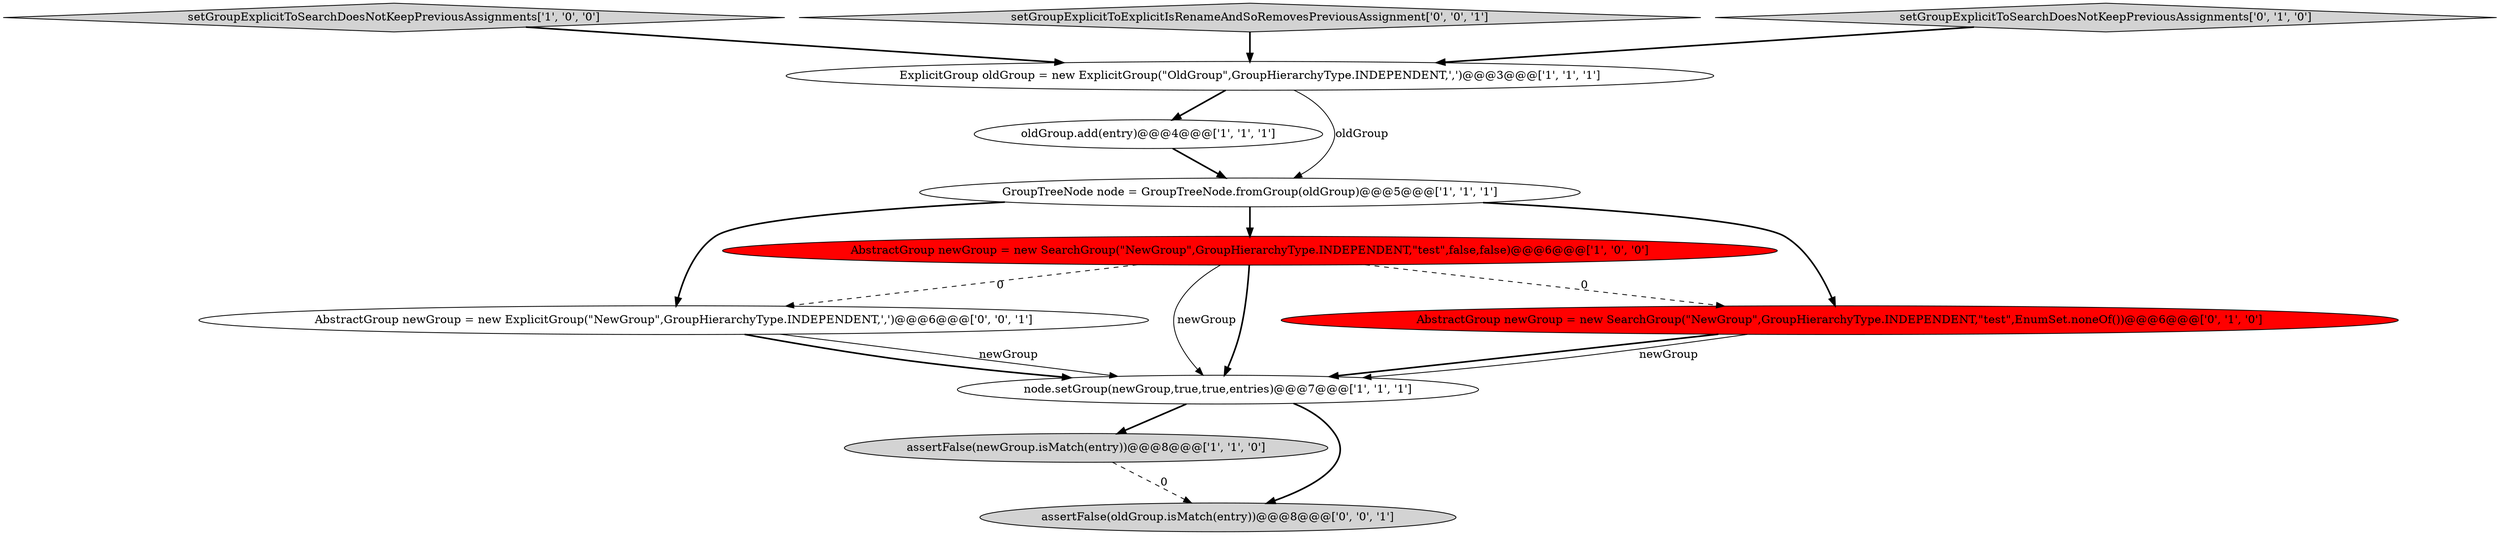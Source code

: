 digraph {
10 [style = filled, label = "AbstractGroup newGroup = new ExplicitGroup(\"NewGroup\",GroupHierarchyType.INDEPENDENT,',')@@@6@@@['0', '0', '1']", fillcolor = white, shape = ellipse image = "AAA0AAABBB3BBB"];
5 [style = filled, label = "assertFalse(newGroup.isMatch(entry))@@@8@@@['1', '1', '0']", fillcolor = lightgray, shape = ellipse image = "AAA0AAABBB1BBB"];
2 [style = filled, label = "GroupTreeNode node = GroupTreeNode.fromGroup(oldGroup)@@@5@@@['1', '1', '1']", fillcolor = white, shape = ellipse image = "AAA0AAABBB1BBB"];
8 [style = filled, label = "AbstractGroup newGroup = new SearchGroup(\"NewGroup\",GroupHierarchyType.INDEPENDENT,\"test\",EnumSet.noneOf())@@@6@@@['0', '1', '0']", fillcolor = red, shape = ellipse image = "AAA1AAABBB2BBB"];
0 [style = filled, label = "oldGroup.add(entry)@@@4@@@['1', '1', '1']", fillcolor = white, shape = ellipse image = "AAA0AAABBB1BBB"];
1 [style = filled, label = "node.setGroup(newGroup,true,true,entries)@@@7@@@['1', '1', '1']", fillcolor = white, shape = ellipse image = "AAA0AAABBB1BBB"];
11 [style = filled, label = "assertFalse(oldGroup.isMatch(entry))@@@8@@@['0', '0', '1']", fillcolor = lightgray, shape = ellipse image = "AAA0AAABBB3BBB"];
6 [style = filled, label = "setGroupExplicitToSearchDoesNotKeepPreviousAssignments['1', '0', '0']", fillcolor = lightgray, shape = diamond image = "AAA0AAABBB1BBB"];
4 [style = filled, label = "AbstractGroup newGroup = new SearchGroup(\"NewGroup\",GroupHierarchyType.INDEPENDENT,\"test\",false,false)@@@6@@@['1', '0', '0']", fillcolor = red, shape = ellipse image = "AAA1AAABBB1BBB"];
9 [style = filled, label = "setGroupExplicitToExplicitIsRenameAndSoRemovesPreviousAssignment['0', '0', '1']", fillcolor = lightgray, shape = diamond image = "AAA0AAABBB3BBB"];
7 [style = filled, label = "setGroupExplicitToSearchDoesNotKeepPreviousAssignments['0', '1', '0']", fillcolor = lightgray, shape = diamond image = "AAA0AAABBB2BBB"];
3 [style = filled, label = "ExplicitGroup oldGroup = new ExplicitGroup(\"OldGroup\",GroupHierarchyType.INDEPENDENT,',')@@@3@@@['1', '1', '1']", fillcolor = white, shape = ellipse image = "AAA0AAABBB1BBB"];
1->5 [style = bold, label=""];
8->1 [style = bold, label=""];
6->3 [style = bold, label=""];
9->3 [style = bold, label=""];
4->1 [style = bold, label=""];
8->1 [style = solid, label="newGroup"];
4->8 [style = dashed, label="0"];
10->1 [style = solid, label="newGroup"];
1->11 [style = bold, label=""];
4->10 [style = dashed, label="0"];
5->11 [style = dashed, label="0"];
10->1 [style = bold, label=""];
2->10 [style = bold, label=""];
4->1 [style = solid, label="newGroup"];
2->4 [style = bold, label=""];
7->3 [style = bold, label=""];
3->0 [style = bold, label=""];
2->8 [style = bold, label=""];
0->2 [style = bold, label=""];
3->2 [style = solid, label="oldGroup"];
}
